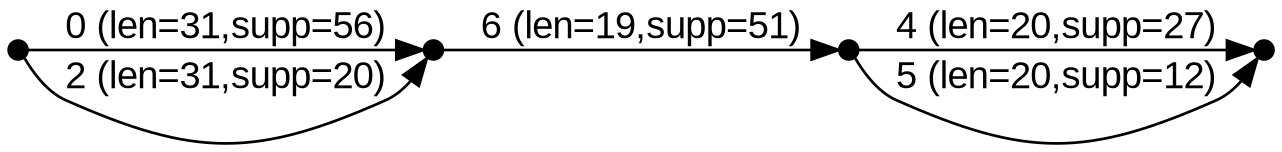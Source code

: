 digraph G {
node [width=0.13,height=0.13,fontsize=10,shape=point];
edge [fontsize=18,penwidth=1.3,arrowsize=1.3,fontname=Arial];
rankdir=LR;
labeljust=l;
margin=0;
10 -> 2 [minlen=1,color=black,label="0 (len=31,supp=56)"];
10 -> 2 [minlen=1,color=black,label="2 (len=31,supp=20)"];
5 -> 0 [minlen=1,color=black,label="4 (len=20,supp=27)"];
5 -> 0 [minlen=1,color=black,label="5 (len=20,supp=12)"];
2 -> 5 [minlen=1,color=black,label="6 (len=19,supp=51)"];
}